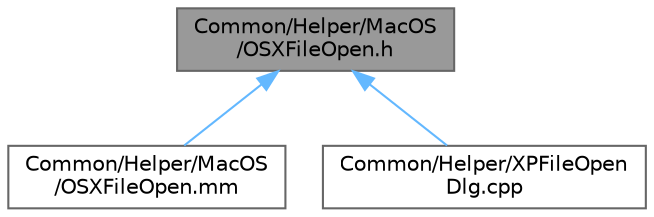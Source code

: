 digraph "Common/Helper/MacOS/OSXFileOpen.h"
{
 // LATEX_PDF_SIZE
  bgcolor="transparent";
  edge [fontname=Helvetica,fontsize=10,labelfontname=Helvetica,labelfontsize=10];
  node [fontname=Helvetica,fontsize=10,shape=box,height=0.2,width=0.4];
  Node1 [id="Node000001",label="Common/Helper/MacOS\l/OSXFileOpen.h",height=0.2,width=0.4,color="gray40", fillcolor="grey60", style="filled", fontcolor="black",tooltip=" "];
  Node1 -> Node2 [id="edge1_Node000001_Node000002",dir="back",color="steelblue1",style="solid",tooltip=" "];
  Node2 [id="Node000002",label="Common/Helper/MacOS\l/OSXFileOpen.mm",height=0.2,width=0.4,color="grey40", fillcolor="white", style="filled",URL="$_o_s_x_file_open_8mm.html",tooltip=" "];
  Node1 -> Node3 [id="edge2_Node000001_Node000003",dir="back",color="steelblue1",style="solid",tooltip=" "];
  Node3 [id="Node000003",label="Common/Helper/XPFileOpen\lDlg.cpp",height=0.2,width=0.4,color="grey40", fillcolor="white", style="filled",URL="$_x_p_file_open_dlg_8cpp.html",tooltip=" "];
}
